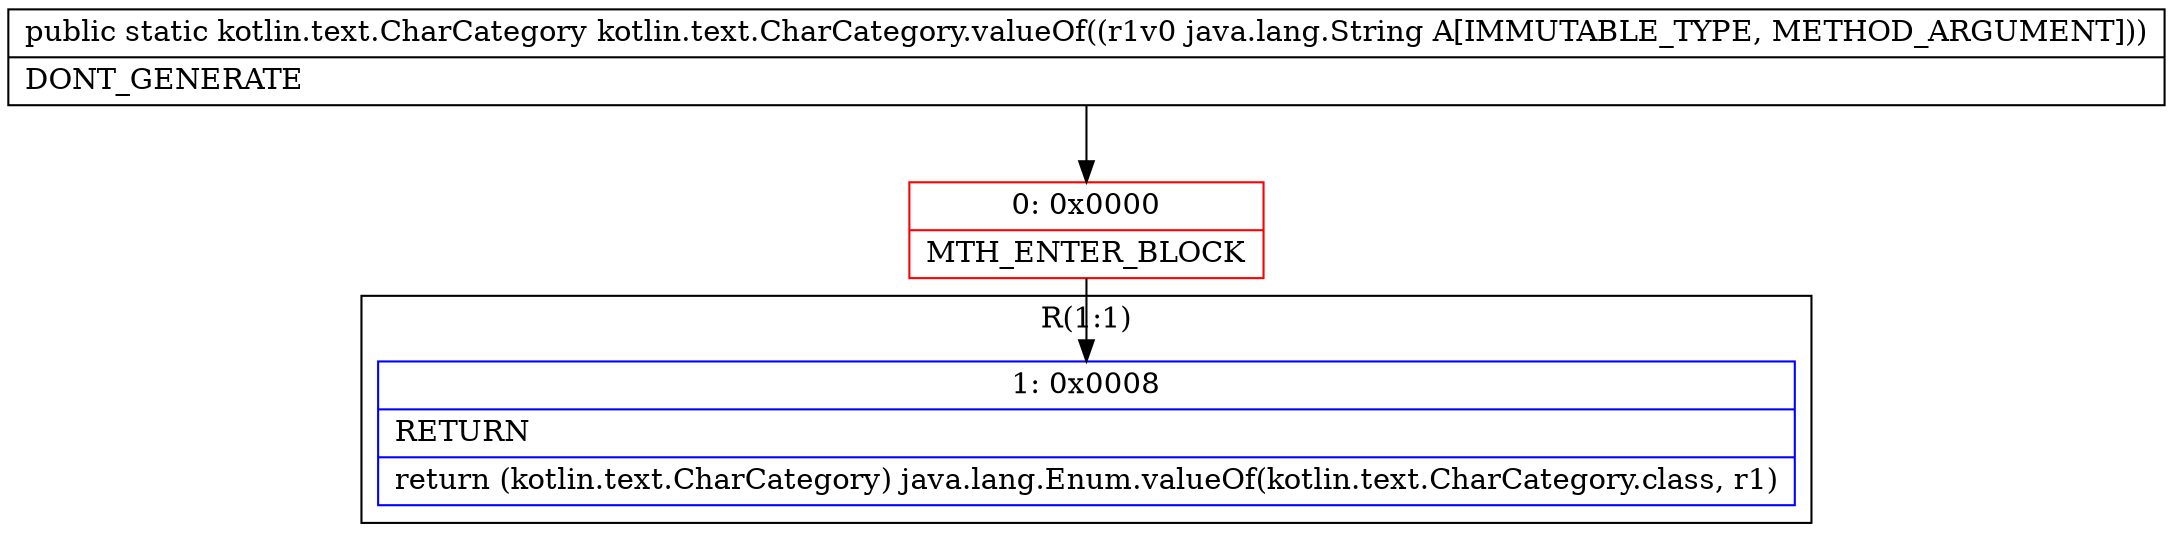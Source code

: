 digraph "CFG forkotlin.text.CharCategory.valueOf(Ljava\/lang\/String;)Lkotlin\/text\/CharCategory;" {
subgraph cluster_Region_409659640 {
label = "R(1:1)";
node [shape=record,color=blue];
Node_1 [shape=record,label="{1\:\ 0x0008|RETURN\l|return (kotlin.text.CharCategory) java.lang.Enum.valueOf(kotlin.text.CharCategory.class, r1)\l}"];
}
Node_0 [shape=record,color=red,label="{0\:\ 0x0000|MTH_ENTER_BLOCK\l}"];
MethodNode[shape=record,label="{public static kotlin.text.CharCategory kotlin.text.CharCategory.valueOf((r1v0 java.lang.String A[IMMUTABLE_TYPE, METHOD_ARGUMENT]))  | DONT_GENERATE\l}"];
MethodNode -> Node_0;
Node_0 -> Node_1;
}

